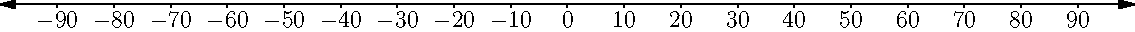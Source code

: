 import geometry;
unitsize(1mm);
draw((-100,0)--(100,0), arrow=Arrows);
for (int i=-90; i<100; i=i+10)
{
  path tick = (0,0) -- (0,-0.05cm);
  pair p = (i,0);
  draw(p, tick);
  label(format("$%d$",i), p, S);
}
